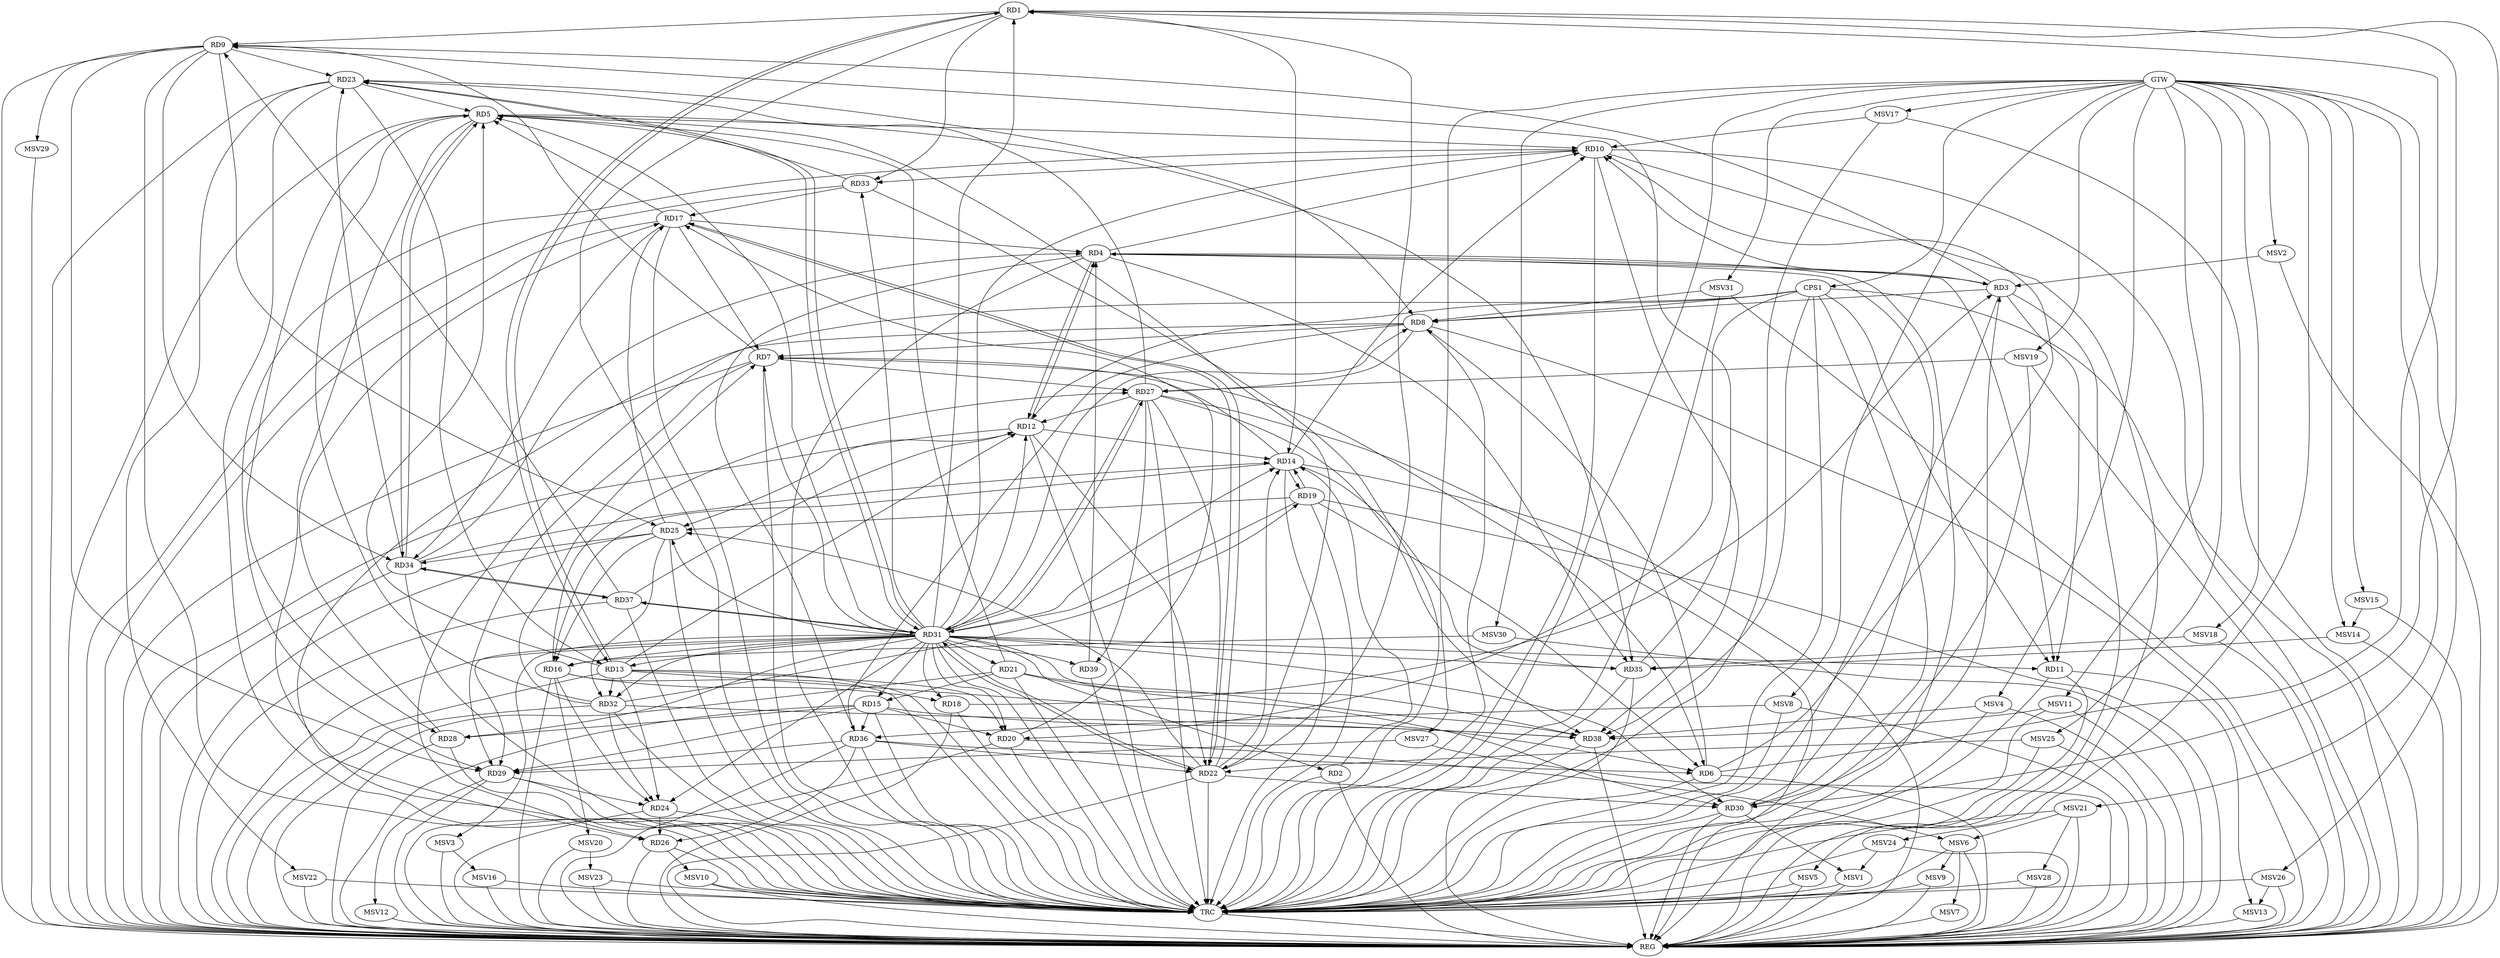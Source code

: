 strict digraph G {
  RD1 [ label="RD1" ];
  RD2 [ label="RD2" ];
  RD3 [ label="RD3" ];
  RD4 [ label="RD4" ];
  RD5 [ label="RD5" ];
  RD6 [ label="RD6" ];
  RD7 [ label="RD7" ];
  RD8 [ label="RD8" ];
  RD9 [ label="RD9" ];
  RD10 [ label="RD10" ];
  RD11 [ label="RD11" ];
  RD12 [ label="RD12" ];
  RD13 [ label="RD13" ];
  RD14 [ label="RD14" ];
  RD15 [ label="RD15" ];
  RD16 [ label="RD16" ];
  RD17 [ label="RD17" ];
  RD18 [ label="RD18" ];
  RD19 [ label="RD19" ];
  RD20 [ label="RD20" ];
  RD21 [ label="RD21" ];
  RD22 [ label="RD22" ];
  RD23 [ label="RD23" ];
  RD24 [ label="RD24" ];
  RD25 [ label="RD25" ];
  RD26 [ label="RD26" ];
  RD27 [ label="RD27" ];
  RD28 [ label="RD28" ];
  RD29 [ label="RD29" ];
  RD30 [ label="RD30" ];
  RD31 [ label="RD31" ];
  RD32 [ label="RD32" ];
  RD33 [ label="RD33" ];
  RD34 [ label="RD34" ];
  RD35 [ label="RD35" ];
  RD36 [ label="RD36" ];
  RD37 [ label="RD37" ];
  RD38 [ label="RD38" ];
  RD39 [ label="RD39" ];
  CPS1 [ label="CPS1" ];
  GTW [ label="GTW" ];
  REG [ label="REG" ];
  TRC [ label="TRC" ];
  MSV1 [ label="MSV1" ];
  MSV2 [ label="MSV2" ];
  MSV3 [ label="MSV3" ];
  MSV4 [ label="MSV4" ];
  MSV5 [ label="MSV5" ];
  MSV6 [ label="MSV6" ];
  MSV7 [ label="MSV7" ];
  MSV8 [ label="MSV8" ];
  MSV9 [ label="MSV9" ];
  MSV10 [ label="MSV10" ];
  MSV11 [ label="MSV11" ];
  MSV12 [ label="MSV12" ];
  MSV13 [ label="MSV13" ];
  MSV14 [ label="MSV14" ];
  MSV15 [ label="MSV15" ];
  MSV16 [ label="MSV16" ];
  MSV17 [ label="MSV17" ];
  MSV18 [ label="MSV18" ];
  MSV19 [ label="MSV19" ];
  MSV20 [ label="MSV20" ];
  MSV21 [ label="MSV21" ];
  MSV22 [ label="MSV22" ];
  MSV23 [ label="MSV23" ];
  MSV24 [ label="MSV24" ];
  MSV25 [ label="MSV25" ];
  MSV26 [ label="MSV26" ];
  MSV27 [ label="MSV27" ];
  MSV28 [ label="MSV28" ];
  MSV29 [ label="MSV29" ];
  MSV30 [ label="MSV30" ];
  MSV31 [ label="MSV31" ];
  RD6 -> RD1;
  RD1 -> RD9;
  RD1 -> RD13;
  RD13 -> RD1;
  RD1 -> RD14;
  RD22 -> RD1;
  RD1 -> RD30;
  RD1 -> RD33;
  RD2 -> RD14;
  RD4 -> RD3;
  RD3 -> RD8;
  RD3 -> RD9;
  RD3 -> RD10;
  RD3 -> RD11;
  RD18 -> RD3;
  RD30 -> RD3;
  RD4 -> RD10;
  RD4 -> RD11;
  RD4 -> RD12;
  RD12 -> RD4;
  RD17 -> RD4;
  RD30 -> RD4;
  RD34 -> RD4;
  RD4 -> RD35;
  RD4 -> RD36;
  RD39 -> RD4;
  RD5 -> RD10;
  RD13 -> RD5;
  RD17 -> RD5;
  RD21 -> RD5;
  RD5 -> RD22;
  RD23 -> RD5;
  RD5 -> RD28;
  RD32 -> RD5;
  RD33 -> RD5;
  RD5 -> RD34;
  RD34 -> RD5;
  RD5 -> RD35;
  RD7 -> RD6;
  RD6 -> RD8;
  RD6 -> RD10;
  RD13 -> RD6;
  RD19 -> RD6;
  RD36 -> RD6;
  RD8 -> RD7;
  RD7 -> RD9;
  RD14 -> RD7;
  RD17 -> RD7;
  RD7 -> RD27;
  RD7 -> RD29;
  RD32 -> RD7;
  RD23 -> RD8;
  RD8 -> RD26;
  RD8 -> RD27;
  RD8 -> RD36;
  RD9 -> RD23;
  RD9 -> RD25;
  RD9 -> RD29;
  RD9 -> RD34;
  RD35 -> RD9;
  RD37 -> RD9;
  RD14 -> RD10;
  RD10 -> RD29;
  RD10 -> RD33;
  RD10 -> RD38;
  RD31 -> RD11;
  RD13 -> RD12;
  RD12 -> RD14;
  RD12 -> RD22;
  RD12 -> RD25;
  RD27 -> RD12;
  RD31 -> RD12;
  RD37 -> RD12;
  RD13 -> RD20;
  RD23 -> RD13;
  RD13 -> RD24;
  RD13 -> RD32;
  RD14 -> RD16;
  RD14 -> RD19;
  RD19 -> RD14;
  RD22 -> RD14;
  RD31 -> RD14;
  RD34 -> RD14;
  RD14 -> RD35;
  RD15 -> RD20;
  RD21 -> RD15;
  RD15 -> RD28;
  RD15 -> RD29;
  RD15 -> RD36;
  RD15 -> RD38;
  RD16 -> RD18;
  RD16 -> RD24;
  RD25 -> RD16;
  RD16 -> RD27;
  RD20 -> RD17;
  RD17 -> RD22;
  RD22 -> RD17;
  RD25 -> RD17;
  RD28 -> RD17;
  RD33 -> RD17;
  RD17 -> RD34;
  RD19 -> RD25;
  RD19 -> RD31;
  RD32 -> RD19;
  RD21 -> RD30;
  RD21 -> RD38;
  RD22 -> RD25;
  RD27 -> RD22;
  RD22 -> RD30;
  RD22 -> RD31;
  RD31 -> RD22;
  RD36 -> RD22;
  RD27 -> RD23;
  RD23 -> RD31;
  RD31 -> RD23;
  RD34 -> RD23;
  RD24 -> RD26;
  RD29 -> RD24;
  RD31 -> RD24;
  RD32 -> RD24;
  RD25 -> RD32;
  RD25 -> RD34;
  RD36 -> RD26;
  RD27 -> RD31;
  RD27 -> RD38;
  RD27 -> RD39;
  RD31 -> RD28;
  RD31 -> RD29;
  RD36 -> RD29;
  RD31 -> RD30;
  RD31 -> RD37;
  RD37 -> RD31;
  RD31 -> RD38;
  RD32 -> RD38;
  RD34 -> RD37;
  RD37 -> RD34;
  CPS1 -> RD11;
  CPS1 -> RD38;
  CPS1 -> RD30;
  CPS1 -> RD8;
  CPS1 -> RD26;
  CPS1 -> RD12;
  CPS1 -> RD20;
  GTW -> CPS1;
  RD1 -> REG;
  RD2 -> REG;
  RD3 -> REG;
  RD4 -> REG;
  RD5 -> REG;
  RD6 -> REG;
  RD7 -> REG;
  RD8 -> REG;
  RD9 -> REG;
  RD10 -> REG;
  RD11 -> REG;
  RD12 -> REG;
  RD13 -> REG;
  RD14 -> REG;
  RD15 -> REG;
  RD16 -> REG;
  RD17 -> REG;
  RD18 -> REG;
  RD19 -> REG;
  RD20 -> REG;
  RD21 -> REG;
  RD22 -> REG;
  RD23 -> REG;
  RD24 -> REG;
  RD25 -> REG;
  RD26 -> REG;
  RD27 -> REG;
  RD28 -> REG;
  RD29 -> REG;
  RD30 -> REG;
  RD31 -> REG;
  RD32 -> REG;
  RD33 -> REG;
  RD34 -> REG;
  RD35 -> REG;
  RD36 -> REG;
  RD37 -> REG;
  RD38 -> REG;
  CPS1 -> REG;
  RD1 -> TRC;
  RD2 -> TRC;
  RD3 -> TRC;
  RD4 -> TRC;
  RD5 -> TRC;
  RD6 -> TRC;
  RD7 -> TRC;
  RD8 -> TRC;
  RD9 -> TRC;
  RD10 -> TRC;
  RD11 -> TRC;
  RD12 -> TRC;
  RD13 -> TRC;
  RD14 -> TRC;
  RD15 -> TRC;
  RD16 -> TRC;
  RD17 -> TRC;
  RD18 -> TRC;
  RD19 -> TRC;
  RD20 -> TRC;
  RD21 -> TRC;
  RD22 -> TRC;
  RD23 -> TRC;
  RD24 -> TRC;
  RD25 -> TRC;
  RD26 -> TRC;
  RD27 -> TRC;
  RD28 -> TRC;
  RD29 -> TRC;
  RD30 -> TRC;
  RD31 -> TRC;
  RD32 -> TRC;
  RD33 -> TRC;
  RD34 -> TRC;
  RD35 -> TRC;
  RD36 -> TRC;
  RD37 -> TRC;
  RD38 -> TRC;
  RD39 -> TRC;
  CPS1 -> TRC;
  GTW -> TRC;
  TRC -> REG;
  RD31 -> RD16;
  RD31 -> RD1;
  RD31 -> RD20;
  RD31 -> RD32;
  RD31 -> RD25;
  RD31 -> RD18;
  RD31 -> RD10;
  RD31 -> RD33;
  RD31 -> RD27;
  RD31 -> RD21;
  RD31 -> RD15;
  RD31 -> RD7;
  RD31 -> RD8;
  RD31 -> RD13;
  RD31 -> RD2;
  RD31 -> RD39;
  RD31 -> RD35;
  RD31 -> RD5;
  RD30 -> MSV1;
  MSV1 -> REG;
  MSV1 -> TRC;
  MSV2 -> RD3;
  GTW -> MSV2;
  MSV2 -> REG;
  RD31 -> MSV3;
  MSV3 -> REG;
  MSV4 -> RD38;
  GTW -> MSV4;
  MSV4 -> REG;
  MSV4 -> TRC;
  RD10 -> MSV5;
  MSV5 -> REG;
  MSV5 -> TRC;
  RD20 -> MSV6;
  MSV6 -> REG;
  MSV6 -> TRC;
  MSV6 -> MSV7;
  MSV7 -> REG;
  MSV8 -> RD36;
  GTW -> MSV8;
  MSV8 -> REG;
  MSV8 -> TRC;
  MSV6 -> MSV9;
  MSV9 -> REG;
  MSV9 -> TRC;
  RD26 -> MSV10;
  MSV10 -> REG;
  MSV10 -> TRC;
  MSV11 -> RD38;
  GTW -> MSV11;
  MSV11 -> REG;
  MSV11 -> TRC;
  RD29 -> MSV12;
  MSV12 -> REG;
  RD11 -> MSV13;
  MSV13 -> REG;
  MSV14 -> RD35;
  GTW -> MSV14;
  MSV14 -> REG;
  MSV15 -> MSV14;
  GTW -> MSV15;
  MSV15 -> REG;
  MSV3 -> MSV16;
  MSV16 -> REG;
  MSV16 -> TRC;
  MSV17 -> RD10;
  GTW -> MSV17;
  MSV17 -> REG;
  MSV17 -> TRC;
  MSV18 -> RD35;
  GTW -> MSV18;
  MSV18 -> REG;
  MSV19 -> RD27;
  GTW -> MSV19;
  MSV19 -> REG;
  MSV19 -> TRC;
  RD16 -> MSV20;
  MSV20 -> REG;
  MSV21 -> MSV6;
  GTW -> MSV21;
  MSV21 -> REG;
  MSV21 -> TRC;
  RD23 -> MSV22;
  MSV22 -> REG;
  MSV22 -> TRC;
  MSV20 -> MSV23;
  MSV23 -> REG;
  MSV23 -> TRC;
  MSV24 -> MSV1;
  GTW -> MSV24;
  MSV24 -> REG;
  MSV24 -> TRC;
  MSV25 -> RD22;
  GTW -> MSV25;
  MSV25 -> REG;
  MSV25 -> TRC;
  MSV26 -> MSV13;
  GTW -> MSV26;
  MSV26 -> REG;
  MSV26 -> TRC;
  MSV27 -> RD29;
  GTW -> MSV27;
  MSV27 -> REG;
  MSV21 -> MSV28;
  MSV28 -> REG;
  MSV28 -> TRC;
  RD9 -> MSV29;
  MSV29 -> REG;
  MSV30 -> RD16;
  GTW -> MSV30;
  MSV30 -> REG;
  MSV31 -> RD8;
  GTW -> MSV31;
  MSV31 -> REG;
  MSV31 -> TRC;
}
